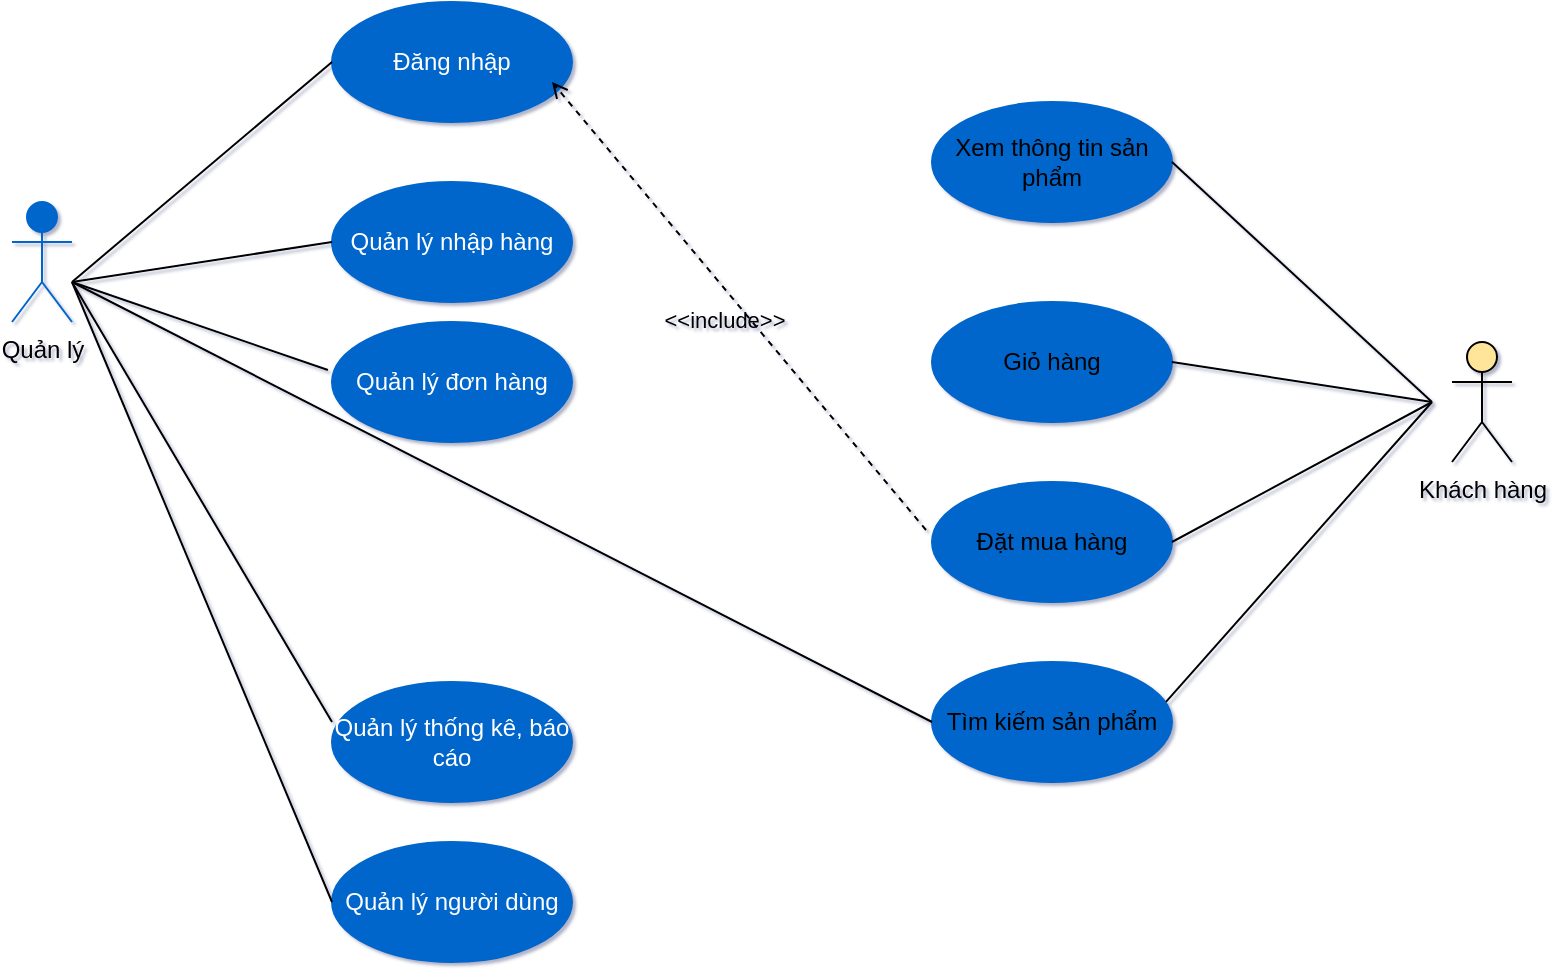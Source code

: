 <mxfile version="15.8.7" type="device"><diagram id="3gP59nSnnWET7XmF1N41" name="Page-1"><mxGraphModel dx="1328" dy="671" grid="1" gridSize="10" guides="1" tooltips="1" connect="1" arrows="1" fold="1" page="1" pageScale="1" pageWidth="850" pageHeight="1100" math="0" shadow="1"><root><mxCell id="0"/><mxCell id="1" parent="0"/><mxCell id="dZbygOhWfZ_OMenTtxnC-1" value="Quản lý&lt;br&gt;" style="shape=umlActor;verticalLabelPosition=bottom;verticalAlign=top;html=1;fillColor=#0066CC;strokeColor=#0066CC;" parent="1" vertex="1"><mxGeometry x="50" y="220" width="30" height="60" as="geometry"/></mxCell><mxCell id="dZbygOhWfZ_OMenTtxnC-9" value="&lt;font color=&quot;#ffffff&quot;&gt;Đăng nhập&lt;/font&gt;" style="ellipse;whiteSpace=wrap;html=1;strokeColor=#0066CC;fillColor=#0066CC;" parent="1" vertex="1"><mxGeometry x="210" y="120" width="120" height="60" as="geometry"/></mxCell><mxCell id="dZbygOhWfZ_OMenTtxnC-10" value="&lt;font color=&quot;#ffffff&quot;&gt;Quản lý nhập hàng&lt;/font&gt;" style="ellipse;whiteSpace=wrap;html=1;strokeColor=#0066CC;fillColor=#0066CC;" parent="1" vertex="1"><mxGeometry x="210" y="210" width="120" height="60" as="geometry"/></mxCell><mxCell id="dZbygOhWfZ_OMenTtxnC-11" value="&lt;font color=&quot;#ffffff&quot;&gt;Quản lý thống kê, báo cáo&lt;/font&gt;" style="ellipse;whiteSpace=wrap;html=1;strokeColor=#0066CC;fillColor=#0066CC;" parent="1" vertex="1"><mxGeometry x="210" y="460" width="120" height="60" as="geometry"/></mxCell><mxCell id="dZbygOhWfZ_OMenTtxnC-12" value="&lt;font color=&quot;#ffffff&quot;&gt;Quản lý đơn hàng&lt;/font&gt;" style="ellipse;whiteSpace=wrap;html=1;strokeColor=#0066CC;fillColor=#0066CC;" parent="1" vertex="1"><mxGeometry x="210" y="280" width="120" height="60" as="geometry"/></mxCell><mxCell id="dZbygOhWfZ_OMenTtxnC-13" value="&lt;font color=&quot;#ffffff&quot;&gt;Quản lý người dùng&lt;/font&gt;" style="ellipse;whiteSpace=wrap;html=1;strokeColor=#0066CC;fillColor=#0066CC;" parent="1" vertex="1"><mxGeometry x="210" y="540" width="120" height="60" as="geometry"/></mxCell><mxCell id="dZbygOhWfZ_OMenTtxnC-14" value="Xem thông tin sản phẩm" style="ellipse;whiteSpace=wrap;html=1;strokeColor=#0066CC;fillColor=#0066CC;" parent="1" vertex="1"><mxGeometry x="510" y="170" width="120" height="60" as="geometry"/></mxCell><mxCell id="dZbygOhWfZ_OMenTtxnC-15" value="Giỏ hàng" style="ellipse;whiteSpace=wrap;html=1;strokeColor=#0066CC;fillColor=#0066CC;" parent="1" vertex="1"><mxGeometry x="510" y="270" width="120" height="60" as="geometry"/></mxCell><mxCell id="dZbygOhWfZ_OMenTtxnC-16" value="Đặt mua hàng" style="ellipse;whiteSpace=wrap;html=1;strokeColor=#0066CC;fillColor=#0066CC;" parent="1" vertex="1"><mxGeometry x="510" y="360" width="120" height="60" as="geometry"/></mxCell><mxCell id="dZbygOhWfZ_OMenTtxnC-17" value="Tìm kiếm sản phẩm" style="ellipse;whiteSpace=wrap;html=1;strokeColor=#0066CC;fillColor=#0066CC;" parent="1" vertex="1"><mxGeometry x="510" y="450" width="120" height="60" as="geometry"/></mxCell><mxCell id="dZbygOhWfZ_OMenTtxnC-18" value="" style="endArrow=none;html=1;rounded=0;entryX=0;entryY=0.5;entryDx=0;entryDy=0;" parent="1" target="dZbygOhWfZ_OMenTtxnC-9" edge="1"><mxGeometry width="50" height="50" relative="1" as="geometry"><mxPoint x="80" y="260" as="sourcePoint"/><mxPoint x="130" y="210" as="targetPoint"/></mxGeometry></mxCell><mxCell id="dZbygOhWfZ_OMenTtxnC-19" value="" style="endArrow=none;html=1;rounded=0;entryX=0;entryY=0.5;entryDx=0;entryDy=0;" parent="1" target="dZbygOhWfZ_OMenTtxnC-10" edge="1"><mxGeometry width="50" height="50" relative="1" as="geometry"><mxPoint x="80" y="260" as="sourcePoint"/><mxPoint x="160" y="230" as="targetPoint"/></mxGeometry></mxCell><mxCell id="dZbygOhWfZ_OMenTtxnC-20" value="" style="endArrow=none;html=1;rounded=0;entryX=-0.017;entryY=0.4;entryDx=0;entryDy=0;entryPerimeter=0;" parent="1" target="dZbygOhWfZ_OMenTtxnC-12" edge="1"><mxGeometry width="50" height="50" relative="1" as="geometry"><mxPoint x="80" y="260" as="sourcePoint"/><mxPoint x="210" y="330" as="targetPoint"/></mxGeometry></mxCell><mxCell id="dZbygOhWfZ_OMenTtxnC-21" value="" style="endArrow=none;html=1;rounded=0;entryX=0;entryY=0.333;entryDx=0;entryDy=0;entryPerimeter=0;" parent="1" target="dZbygOhWfZ_OMenTtxnC-11" edge="1"><mxGeometry width="50" height="50" relative="1" as="geometry"><mxPoint x="80" y="260" as="sourcePoint"/><mxPoint x="210" y="430" as="targetPoint"/></mxGeometry></mxCell><mxCell id="dZbygOhWfZ_OMenTtxnC-22" value="" style="endArrow=none;html=1;rounded=0;entryX=0;entryY=0.5;entryDx=0;entryDy=0;" parent="1" target="dZbygOhWfZ_OMenTtxnC-13" edge="1"><mxGeometry width="50" height="50" relative="1" as="geometry"><mxPoint x="80" y="260" as="sourcePoint"/><mxPoint x="210" y="525" as="targetPoint"/></mxGeometry></mxCell><mxCell id="M89PMRSGHx4ZQ_IoziNB-1" value="Khách hàng" style="shape=umlActor;verticalLabelPosition=bottom;verticalAlign=top;html=1;fillColor=#FFE599;" parent="1" vertex="1"><mxGeometry x="770" y="290" width="30" height="60" as="geometry"/></mxCell><mxCell id="M89PMRSGHx4ZQ_IoziNB-5" value="" style="endArrow=none;html=1;rounded=0;fontColor=#FFFFFF;entryX=0;entryY=0.5;entryDx=0;entryDy=0;" parent="1" target="dZbygOhWfZ_OMenTtxnC-17" edge="1"><mxGeometry width="50" height="50" relative="1" as="geometry"><mxPoint x="80" y="260" as="sourcePoint"/><mxPoint x="410" y="320" as="targetPoint"/></mxGeometry></mxCell><mxCell id="M89PMRSGHx4ZQ_IoziNB-6" value="" style="endArrow=none;html=1;rounded=0;fontColor=#FFFFFF;exitX=1;exitY=0.5;exitDx=0;exitDy=0;" parent="1" source="dZbygOhWfZ_OMenTtxnC-14" edge="1"><mxGeometry width="50" height="50" relative="1" as="geometry"><mxPoint x="650" y="300" as="sourcePoint"/><mxPoint x="760" y="320" as="targetPoint"/></mxGeometry></mxCell><mxCell id="M89PMRSGHx4ZQ_IoziNB-7" value="" style="endArrow=none;html=1;rounded=0;fontColor=#FFFFFF;exitX=1;exitY=0.5;exitDx=0;exitDy=0;" parent="1" source="dZbygOhWfZ_OMenTtxnC-15" edge="1"><mxGeometry width="50" height="50" relative="1" as="geometry"><mxPoint x="510" y="370" as="sourcePoint"/><mxPoint x="760" y="320" as="targetPoint"/></mxGeometry></mxCell><mxCell id="M89PMRSGHx4ZQ_IoziNB-8" value="" style="endArrow=none;html=1;rounded=0;fontColor=#FFFFFF;exitX=1;exitY=0.5;exitDx=0;exitDy=0;" parent="1" source="dZbygOhWfZ_OMenTtxnC-16" edge="1"><mxGeometry width="50" height="50" relative="1" as="geometry"><mxPoint x="510" y="370" as="sourcePoint"/><mxPoint x="760" y="320" as="targetPoint"/></mxGeometry></mxCell><mxCell id="M89PMRSGHx4ZQ_IoziNB-9" value="" style="endArrow=none;html=1;rounded=0;fontColor=#FFFFFF;exitX=0.975;exitY=0.333;exitDx=0;exitDy=0;exitPerimeter=0;" parent="1" source="dZbygOhWfZ_OMenTtxnC-17" edge="1"><mxGeometry width="50" height="50" relative="1" as="geometry"><mxPoint x="620" y="470" as="sourcePoint"/><mxPoint x="760" y="320" as="targetPoint"/></mxGeometry></mxCell><mxCell id="M89PMRSGHx4ZQ_IoziNB-10" value="&amp;lt;&amp;lt;include&amp;gt;&amp;gt;" style="html=1;verticalAlign=bottom;labelBackgroundColor=none;endArrow=open;endFill=0;dashed=1;rounded=0;fontColor=#000000;exitX=-0.025;exitY=0.4;exitDx=0;exitDy=0;exitPerimeter=0;" parent="1" source="dZbygOhWfZ_OMenTtxnC-16" edge="1"><mxGeometry x="-0.051" y="16" width="160" relative="1" as="geometry"><mxPoint x="460" y="350" as="sourcePoint"/><mxPoint x="320" y="160" as="targetPoint"/><mxPoint as="offset"/></mxGeometry></mxCell></root></mxGraphModel></diagram></mxfile>